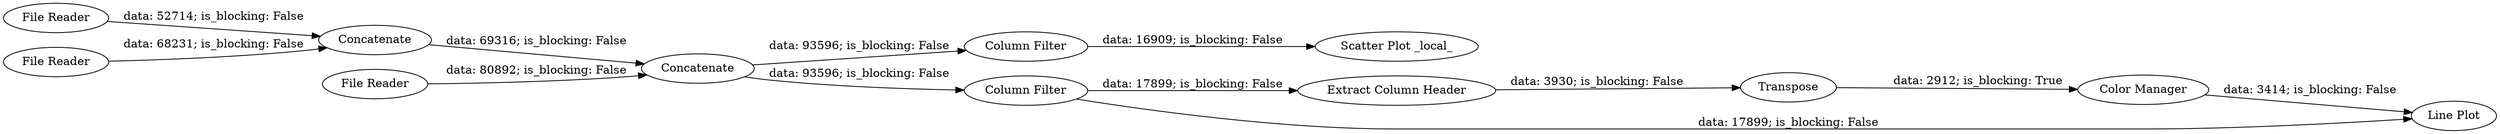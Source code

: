 digraph {
	"-6916694482844270771_14" [label="Column Filter"]
	"-6916694482844270771_23" [label="Extract Column Header"]
	"-6916694482844270771_15" [label="Column Filter"]
	"-6916694482844270771_22" [label="Line Plot"]
	"-6916694482844270771_19" [label=Transpose]
	"-6916694482844270771_13" [label="Scatter Plot _local_"]
	"-6916694482844270771_20" [label=Concatenate]
	"-6916694482844270771_18" [label="File Reader"]
	"-6916694482844270771_24" [label="Color Manager"]
	"-6916694482844270771_17" [label="File Reader"]
	"-6916694482844270771_16" [label=Concatenate]
	"-6916694482844270771_12" [label="File Reader"]
	"-6916694482844270771_14" -> "-6916694482844270771_13" [label="data: 16909; is_blocking: False"]
	"-6916694482844270771_23" -> "-6916694482844270771_19" [label="data: 3930; is_blocking: False"]
	"-6916694482844270771_18" -> "-6916694482844270771_20" [label="data: 52714; is_blocking: False"]
	"-6916694482844270771_20" -> "-6916694482844270771_16" [label="data: 69316; is_blocking: False"]
	"-6916694482844270771_19" -> "-6916694482844270771_24" [label="data: 2912; is_blocking: True"]
	"-6916694482844270771_15" -> "-6916694482844270771_22" [label="data: 17899; is_blocking: False"]
	"-6916694482844270771_17" -> "-6916694482844270771_16" [label="data: 80892; is_blocking: False"]
	"-6916694482844270771_15" -> "-6916694482844270771_23" [label="data: 17899; is_blocking: False"]
	"-6916694482844270771_16" -> "-6916694482844270771_15" [label="data: 93596; is_blocking: False"]
	"-6916694482844270771_16" -> "-6916694482844270771_14" [label="data: 93596; is_blocking: False"]
	"-6916694482844270771_12" -> "-6916694482844270771_20" [label="data: 68231; is_blocking: False"]
	"-6916694482844270771_24" -> "-6916694482844270771_22" [label="data: 3414; is_blocking: False"]
	rankdir=LR
}
